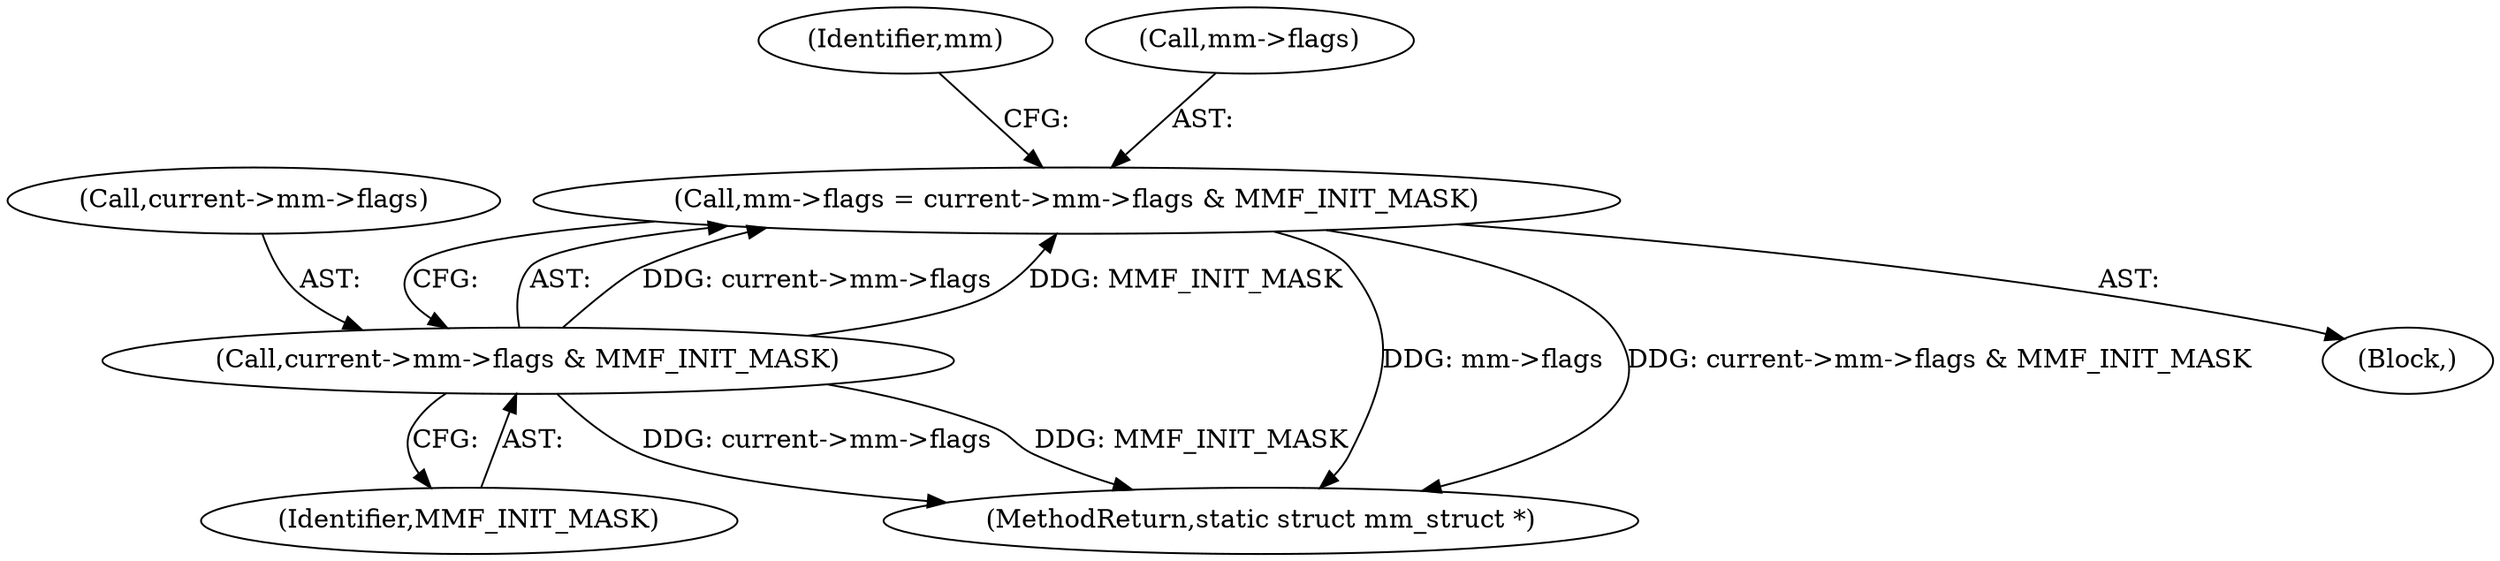 digraph "0_linux_2b7e8665b4ff51c034c55df3cff76518d1a9ee3a@pointer" {
"1000211" [label="(Call,mm->flags = current->mm->flags & MMF_INIT_MASK)"];
"1000215" [label="(Call,current->mm->flags & MMF_INIT_MASK)"];
"1000224" [label="(Identifier,mm)"];
"1000216" [label="(Call,current->mm->flags)"];
"1000221" [label="(Identifier,MMF_INIT_MASK)"];
"1000270" [label="(MethodReturn,static struct mm_struct *)"];
"1000212" [label="(Call,mm->flags)"];
"1000211" [label="(Call,mm->flags = current->mm->flags & MMF_INIT_MASK)"];
"1000210" [label="(Block,)"];
"1000215" [label="(Call,current->mm->flags & MMF_INIT_MASK)"];
"1000211" -> "1000210"  [label="AST: "];
"1000211" -> "1000215"  [label="CFG: "];
"1000212" -> "1000211"  [label="AST: "];
"1000215" -> "1000211"  [label="AST: "];
"1000224" -> "1000211"  [label="CFG: "];
"1000211" -> "1000270"  [label="DDG: mm->flags"];
"1000211" -> "1000270"  [label="DDG: current->mm->flags & MMF_INIT_MASK"];
"1000215" -> "1000211"  [label="DDG: current->mm->flags"];
"1000215" -> "1000211"  [label="DDG: MMF_INIT_MASK"];
"1000215" -> "1000221"  [label="CFG: "];
"1000216" -> "1000215"  [label="AST: "];
"1000221" -> "1000215"  [label="AST: "];
"1000215" -> "1000270"  [label="DDG: current->mm->flags"];
"1000215" -> "1000270"  [label="DDG: MMF_INIT_MASK"];
}
